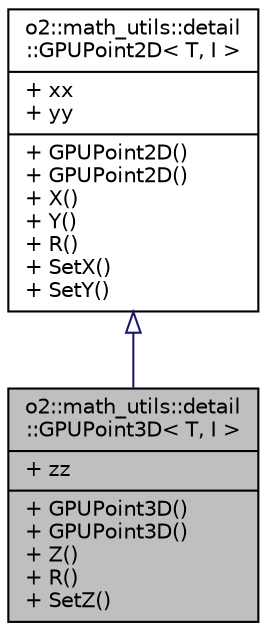 digraph "o2::math_utils::detail::GPUPoint3D&lt; T, I &gt;"
{
 // INTERACTIVE_SVG=YES
  bgcolor="transparent";
  edge [fontname="Helvetica",fontsize="10",labelfontname="Helvetica",labelfontsize="10"];
  node [fontname="Helvetica",fontsize="10",shape=record];
  Node0 [label="{o2::math_utils::detail\l::GPUPoint3D\< T, I \>\n|+ zz\l|+ GPUPoint3D()\l+ GPUPoint3D()\l+ Z()\l+ R()\l+ SetZ()\l}",height=0.2,width=0.4,color="black", fillcolor="grey75", style="filled", fontcolor="black"];
  Node1 -> Node0 [dir="back",color="midnightblue",fontsize="10",style="solid",arrowtail="onormal",fontname="Helvetica"];
  Node1 [label="{o2::math_utils::detail\l::GPUPoint2D\< T, I \>\n|+ xx\l+ yy\l|+ GPUPoint2D()\l+ GPUPoint2D()\l+ X()\l+ Y()\l+ R()\l+ SetX()\l+ SetY()\l}",height=0.2,width=0.4,color="black",URL="$dc/d83/structo2_1_1math__utils_1_1detail_1_1GPUPoint2D.html"];
}
